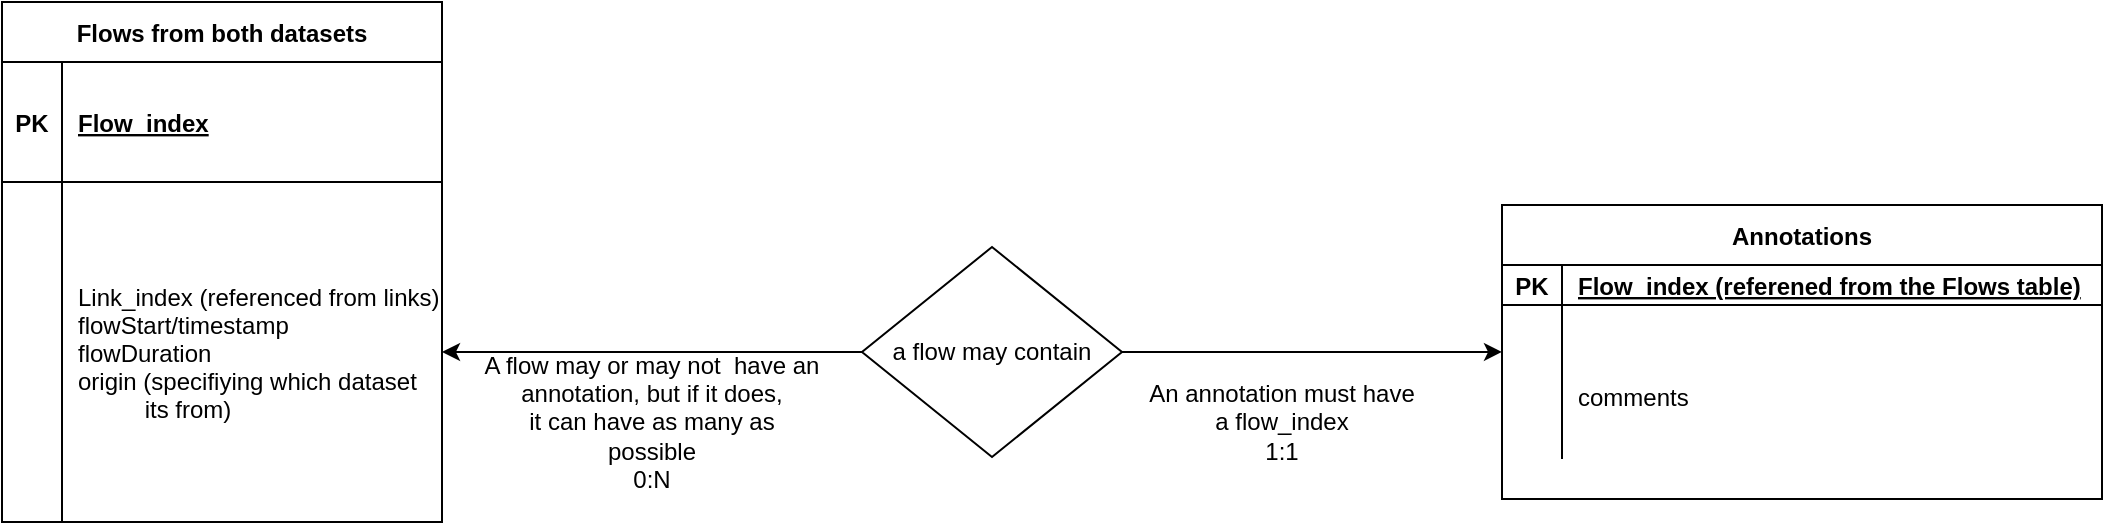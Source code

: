 <mxfile version="14.6.0" type="device"><diagram id="d-1oAgiO14P0vcxtEKpB" name="Page-1"><mxGraphModel dx="687" dy="940" grid="1" gridSize="10" guides="1" tooltips="1" connect="1" arrows="1" fold="1" page="1" pageScale="1" pageWidth="850" pageHeight="1100" math="0" shadow="0"><root><mxCell id="0"/><mxCell id="1" parent="0"/><mxCell id="FyT3EflGj9QSfJylLlfe-22" value="Flows from both datasets" style="shape=table;startSize=30;container=1;collapsible=1;childLayout=tableLayout;fixedRows=1;rowLines=0;fontStyle=1;align=center;resizeLast=1;" parent="1" vertex="1"><mxGeometry x="1170" y="840" width="220" height="260" as="geometry"/></mxCell><mxCell id="FyT3EflGj9QSfJylLlfe-23" value="" style="shape=partialRectangle;collapsible=0;dropTarget=0;pointerEvents=0;fillColor=none;points=[[0,0.5],[1,0.5]];portConstraint=eastwest;top=0;left=0;right=0;bottom=1;" parent="FyT3EflGj9QSfJylLlfe-22" vertex="1"><mxGeometry y="30" width="220" height="60" as="geometry"/></mxCell><mxCell id="FyT3EflGj9QSfJylLlfe-24" value="PK" style="shape=partialRectangle;overflow=hidden;connectable=0;fillColor=none;top=0;left=0;bottom=0;right=0;fontStyle=1;" parent="FyT3EflGj9QSfJylLlfe-23" vertex="1"><mxGeometry width="30" height="60" as="geometry"/></mxCell><mxCell id="FyT3EflGj9QSfJylLlfe-25" value="Flow_index" style="shape=partialRectangle;overflow=hidden;connectable=0;fillColor=none;top=0;left=0;bottom=0;right=0;align=left;spacingLeft=6;fontStyle=5;" parent="FyT3EflGj9QSfJylLlfe-23" vertex="1"><mxGeometry x="30" width="190" height="60" as="geometry"/></mxCell><mxCell id="FyT3EflGj9QSfJylLlfe-26" value="" style="shape=partialRectangle;collapsible=0;dropTarget=0;pointerEvents=0;fillColor=none;points=[[0,0.5],[1,0.5]];portConstraint=eastwest;top=0;left=0;right=0;bottom=0;" parent="FyT3EflGj9QSfJylLlfe-22" vertex="1"><mxGeometry y="90" width="220" height="170" as="geometry"/></mxCell><mxCell id="FyT3EflGj9QSfJylLlfe-27" value="" style="shape=partialRectangle;overflow=hidden;connectable=0;fillColor=none;top=0;left=0;bottom=0;right=0;" parent="FyT3EflGj9QSfJylLlfe-26" vertex="1"><mxGeometry width="30" height="170" as="geometry"/></mxCell><mxCell id="FyT3EflGj9QSfJylLlfe-28" value="Link_index (referenced from links)&#10;flowStart/timestamp&#10;flowDuration&#10;origin (specifiying which dataset &#10;          its from)" style="shape=partialRectangle;overflow=hidden;connectable=0;fillColor=none;top=0;left=0;bottom=0;right=0;align=left;spacingLeft=6;" parent="FyT3EflGj9QSfJylLlfe-26" vertex="1"><mxGeometry x="30" width="190" height="170" as="geometry"/></mxCell><mxCell id="v2LGA4NFf2aiBRYwyk2E-36" style="edgeStyle=orthogonalEdgeStyle;rounded=0;orthogonalLoop=1;jettySize=auto;html=1;entryX=1;entryY=0.5;entryDx=0;entryDy=0;fontSize=12;" parent="1" source="v2LGA4NFf2aiBRYwyk2E-35" target="FyT3EflGj9QSfJylLlfe-26" edge="1"><mxGeometry relative="1" as="geometry"/></mxCell><mxCell id="v2LGA4NFf2aiBRYwyk2E-53" style="edgeStyle=orthogonalEdgeStyle;rounded=0;orthogonalLoop=1;jettySize=auto;html=1;entryX=0;entryY=0.305;entryDx=0;entryDy=0;entryPerimeter=0;fontSize=12;" parent="1" source="v2LGA4NFf2aiBRYwyk2E-35" target="v2LGA4NFf2aiBRYwyk2E-50" edge="1"><mxGeometry relative="1" as="geometry"/></mxCell><mxCell id="v2LGA4NFf2aiBRYwyk2E-35" value="a flow may contain" style="rhombus;whiteSpace=wrap;html=1;" parent="1" vertex="1"><mxGeometry x="1600" y="962.5" width="130" height="105" as="geometry"/></mxCell><mxCell id="v2LGA4NFf2aiBRYwyk2E-37" value="A flow may or may not&amp;nbsp; have an annotation, but if it does,&lt;br&gt;it can have as many as possible&lt;br&gt;0:N" style="text;html=1;strokeColor=none;fillColor=none;align=center;verticalAlign=middle;whiteSpace=wrap;rounded=0;fontSize=12;" parent="1" vertex="1"><mxGeometry x="1410" y="1040" width="170" height="20" as="geometry"/></mxCell><mxCell id="v2LGA4NFf2aiBRYwyk2E-46" value="Annotations" style="shape=table;startSize=30;container=1;collapsible=1;childLayout=tableLayout;fixedRows=1;rowLines=0;fontStyle=1;align=center;resizeLast=1;" parent="1" vertex="1"><mxGeometry x="1920" y="941.5" width="300" height="147" as="geometry"/></mxCell><mxCell id="v2LGA4NFf2aiBRYwyk2E-47" value="" style="shape=partialRectangle;collapsible=0;dropTarget=0;pointerEvents=0;fillColor=none;points=[[0,0.5],[1,0.5]];portConstraint=eastwest;top=0;left=0;right=0;bottom=1;" parent="v2LGA4NFf2aiBRYwyk2E-46" vertex="1"><mxGeometry y="30" width="300" height="20" as="geometry"/></mxCell><mxCell id="v2LGA4NFf2aiBRYwyk2E-48" value="PK" style="shape=partialRectangle;overflow=hidden;connectable=0;fillColor=none;top=0;left=0;bottom=0;right=0;fontStyle=1;" parent="v2LGA4NFf2aiBRYwyk2E-47" vertex="1"><mxGeometry width="30" height="20" as="geometry"/></mxCell><mxCell id="v2LGA4NFf2aiBRYwyk2E-49" value="Flow_index (referened from the Flows table)" style="shape=partialRectangle;overflow=hidden;connectable=0;fillColor=none;top=0;left=0;bottom=0;right=0;align=left;spacingLeft=6;fontStyle=5;" parent="v2LGA4NFf2aiBRYwyk2E-47" vertex="1"><mxGeometry x="30" width="270" height="20" as="geometry"/></mxCell><mxCell id="v2LGA4NFf2aiBRYwyk2E-50" value="" style="shape=partialRectangle;collapsible=0;dropTarget=0;pointerEvents=0;fillColor=none;points=[[0,0.5],[1,0.5]];portConstraint=eastwest;top=0;left=0;right=0;bottom=0;" parent="v2LGA4NFf2aiBRYwyk2E-46" vertex="1"><mxGeometry y="50" width="300" height="77" as="geometry"/></mxCell><mxCell id="v2LGA4NFf2aiBRYwyk2E-51" value="" style="shape=partialRectangle;overflow=hidden;connectable=0;fillColor=none;top=0;left=0;bottom=0;right=0;" parent="v2LGA4NFf2aiBRYwyk2E-50" vertex="1"><mxGeometry width="30" height="77" as="geometry"/></mxCell><mxCell id="v2LGA4NFf2aiBRYwyk2E-52" value="&#10;comments" style="shape=partialRectangle;overflow=hidden;connectable=0;fillColor=none;top=0;left=0;bottom=0;right=0;align=left;spacingLeft=6;" parent="v2LGA4NFf2aiBRYwyk2E-50" vertex="1"><mxGeometry x="30" width="270" height="77" as="geometry"/></mxCell><mxCell id="v2LGA4NFf2aiBRYwyk2E-54" value="An annotation must have a flow_index&lt;br&gt;1:1" style="text;html=1;strokeColor=none;fillColor=none;align=center;verticalAlign=middle;whiteSpace=wrap;rounded=0;fontSize=12;" parent="1" vertex="1"><mxGeometry x="1740" y="1040" width="140" height="20" as="geometry"/></mxCell></root></mxGraphModel></diagram></mxfile>